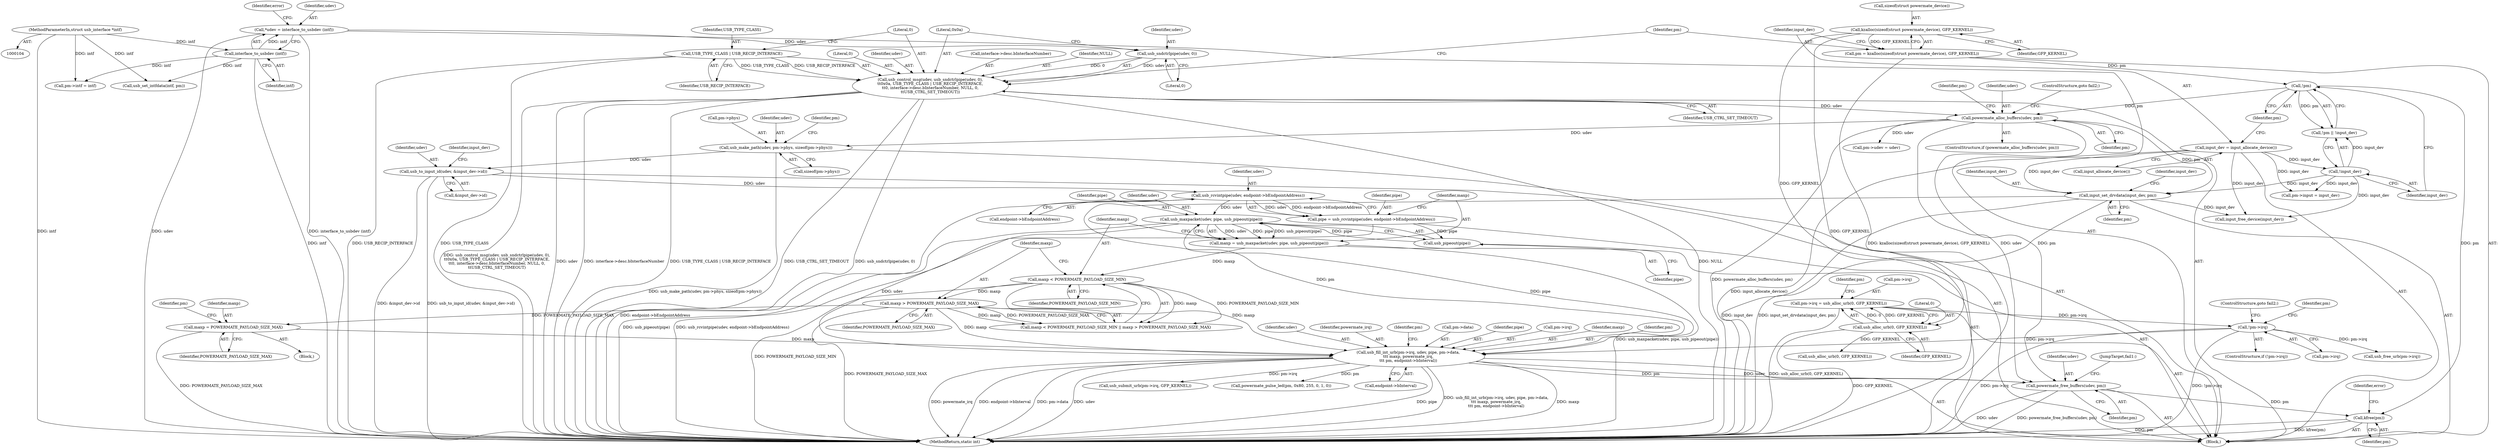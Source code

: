 digraph "0_linux_9c6ba456711687b794dcf285856fc14e2c76074f@API" {
"1000477" [label="(Call,powermate_free_buffers(udev, pm))"];
"1000386" [label="(Call,usb_fill_int_urb(pm->irq, udev, pipe, pm->data,\n\t\t\t maxp, powermate_irq,\n\t\t\t pm, endpoint->bInterval))"];
"1000204" [label="(Call,!pm->irq)"];
"1000196" [label="(Call,pm->irq = usb_alloc_urb(0, GFP_KERNEL))"];
"1000200" [label="(Call,usb_alloc_urb(0, GFP_KERNEL))"];
"1000177" [label="(Call,kzalloc(sizeof(struct powermate_device), GFP_KERNEL))"];
"1000369" [label="(Call,usb_maxpacket(udev, pipe, usb_pipeout(pipe)))"];
"1000362" [label="(Call,usb_rcvintpipe(udev, endpoint->bEndpointAddress))"];
"1000295" [label="(Call,usb_to_input_id(udev, &input_dev->id))"];
"1000237" [label="(Call,usb_make_path(udev, pm->phys, sizeof(pm->phys)))"];
"1000192" [label="(Call,powermate_alloc_buffers(udev, pm))"];
"1000157" [label="(Call,usb_control_msg(udev, usb_sndctrlpipe(udev, 0),\n\t\t0x0a, USB_TYPE_CLASS | USB_RECIP_INTERFACE,\n\t\t0, interface->desc.bInterfaceNumber, NULL, 0,\n\t\tUSB_CTRL_SET_TIMEOUT))"];
"1000159" [label="(Call,usb_sndctrlpipe(udev, 0))"];
"1000109" [label="(Call,*udev = interface_to_usbdev (intf))"];
"1000111" [label="(Call,interface_to_usbdev (intf))"];
"1000105" [label="(MethodParameterIn,struct usb_interface *intf)"];
"1000163" [label="(Call,USB_TYPE_CLASS | USB_RECIP_INTERFACE)"];
"1000186" [label="(Call,!pm)"];
"1000175" [label="(Call,pm = kzalloc(sizeof(struct powermate_device), GFP_KERNEL))"];
"1000372" [label="(Call,usb_pipeout(pipe))"];
"1000360" [label="(Call,pipe = usb_rcvintpipe(udev, endpoint->bEndpointAddress))"];
"1000376" [label="(Call,maxp < POWERMATE_PAYLOAD_SIZE_MIN)"];
"1000367" [label="(Call,maxp = usb_maxpacket(udev, pipe, usb_pipeout(pipe)))"];
"1000383" [label="(Call,maxp = POWERMATE_PAYLOAD_SIZE_MAX)"];
"1000379" [label="(Call,maxp > POWERMATE_PAYLOAD_SIZE_MAX)"];
"1000311" [label="(Call,input_set_drvdata(input_dev, pm))"];
"1000181" [label="(Call,input_dev = input_allocate_device())"];
"1000188" [label="(Call,!input_dev)"];
"1000483" [label="(Call,kfree(pm))"];
"1000396" [label="(Identifier,powermate_irq)"];
"1000404" [label="(Identifier,pm)"];
"1000381" [label="(Identifier,POWERMATE_PAYLOAD_SIZE_MAX)"];
"1000175" [label="(Call,pm = kzalloc(sizeof(struct powermate_device), GFP_KERNEL))"];
"1000484" [label="(Identifier,pm)"];
"1000296" [label="(Identifier,udev)"];
"1000195" [label="(ControlStructure,goto fail2;)"];
"1000180" [label="(Identifier,GFP_KERNEL)"];
"1000449" [label="(Call,powermate_pulse_led(pm, 0x80, 255, 0, 1, 0))"];
"1000481" [label="(Call,input_free_device(input_dev))"];
"1000363" [label="(Identifier,udev)"];
"1000105" [label="(MethodParameterIn,struct usb_interface *intf)"];
"1000386" [label="(Call,usb_fill_int_urb(pm->irq, udev, pipe, pm->data,\n\t\t\t maxp, powermate_irq,\n\t\t\t pm, endpoint->bInterval))"];
"1000472" [label="(Call,usb_free_urb(pm->irq))"];
"1000456" [label="(Call,usb_set_intfdata(intf, pm))"];
"1000177" [label="(Call,kzalloc(sizeof(struct powermate_device), GFP_KERNEL))"];
"1000478" [label="(Identifier,udev)"];
"1000192" [label="(Call,powermate_alloc_buffers(udev, pm))"];
"1000239" [label="(Call,pm->phys)"];
"1000370" [label="(Identifier,udev)"];
"1000111" [label="(Call,interface_to_usbdev (intf))"];
"1000112" [label="(Identifier,intf)"];
"1000198" [label="(Identifier,pm)"];
"1000378" [label="(Identifier,POWERMATE_PAYLOAD_SIZE_MIN)"];
"1000297" [label="(Call,&input_dev->id)"];
"1000486" [label="(Identifier,error)"];
"1000364" [label="(Call,endpoint->bEndpointAddress)"];
"1000193" [label="(Identifier,udev)"];
"1000379" [label="(Call,maxp > POWERMATE_PAYLOAD_SIZE_MAX)"];
"1000189" [label="(Identifier,input_dev)"];
"1000368" [label="(Identifier,maxp)"];
"1000392" [label="(Call,pm->data)"];
"1000166" [label="(Literal,0)"];
"1000181" [label="(Call,input_dev = input_allocate_device())"];
"1000121" [label="(Identifier,error)"];
"1000477" [label="(Call,powermate_free_buffers(udev, pm))"];
"1000213" [label="(Call,usb_alloc_urb(0, GFP_KERNEL))"];
"1000194" [label="(Identifier,pm)"];
"1000182" [label="(Identifier,input_dev)"];
"1000385" [label="(Identifier,POWERMATE_PAYLOAD_SIZE_MAX)"];
"1000391" [label="(Identifier,pipe)"];
"1000162" [label="(Literal,0x0a)"];
"1000183" [label="(Call,input_allocate_device())"];
"1000242" [label="(Call,sizeof(pm->phys))"];
"1000163" [label="(Call,USB_TYPE_CLASS | USB_RECIP_INTERFACE)"];
"1000375" [label="(Call,maxp < POWERMATE_PAYLOAD_SIZE_MIN || maxp > POWERMATE_PAYLOAD_SIZE_MAX)"];
"1000203" [label="(ControlStructure,if (!pm->irq))"];
"1000312" [label="(Identifier,input_dev)"];
"1000176" [label="(Identifier,pm)"];
"1000232" [label="(Call,pm->input = input_dev)"];
"1000185" [label="(Call,!pm || !input_dev)"];
"1000222" [label="(Call,pm->udev = udev)"];
"1000376" [label="(Call,maxp < POWERMATE_PAYLOAD_SIZE_MIN)"];
"1000238" [label="(Identifier,udev)"];
"1000158" [label="(Identifier,udev)"];
"1000204" [label="(Call,!pm->irq)"];
"1000295" [label="(Call,usb_to_input_id(udev, &input_dev->id))"];
"1000191" [label="(ControlStructure,if (powermate_alloc_buffers(udev, pm)))"];
"1000188" [label="(Call,!input_dev)"];
"1000483" [label="(Call,kfree(pm))"];
"1000362" [label="(Call,usb_rcvintpipe(udev, endpoint->bEndpointAddress))"];
"1000373" [label="(Identifier,pipe)"];
"1000237" [label="(Call,usb_make_path(udev, pm->phys, sizeof(pm->phys)))"];
"1000110" [label="(Identifier,udev)"];
"1000387" [label="(Call,pm->irq)"];
"1000173" [label="(Literal,0)"];
"1000395" [label="(Identifier,maxp)"];
"1000206" [label="(Identifier,pm)"];
"1000164" [label="(Identifier,USB_TYPE_CLASS)"];
"1000311" [label="(Call,input_set_drvdata(input_dev, pm))"];
"1000397" [label="(Identifier,pm)"];
"1000383" [label="(Call,maxp = POWERMATE_PAYLOAD_SIZE_MAX)"];
"1000165" [label="(Identifier,USB_RECIP_INTERFACE)"];
"1000382" [label="(Block,)"];
"1000107" [label="(Block,)"];
"1000202" [label="(Identifier,GFP_KERNEL)"];
"1000211" [label="(Identifier,pm)"];
"1000197" [label="(Call,pm->irq)"];
"1000371" [label="(Identifier,pipe)"];
"1000367" [label="(Call,maxp = usb_maxpacket(udev, pipe, usb_pipeout(pipe)))"];
"1000187" [label="(Identifier,pm)"];
"1000479" [label="(Identifier,pm)"];
"1000196" [label="(Call,pm->irq = usb_alloc_urb(0, GFP_KERNEL))"];
"1000304" [label="(Identifier,input_dev)"];
"1000167" [label="(Call,interface->desc.bInterfaceNumber)"];
"1000248" [label="(Identifier,pm)"];
"1000360" [label="(Call,pipe = usb_rcvintpipe(udev, endpoint->bEndpointAddress))"];
"1000390" [label="(Identifier,udev)"];
"1000487" [label="(MethodReturn,static int)"];
"1000380" [label="(Identifier,maxp)"];
"1000361" [label="(Identifier,pipe)"];
"1000109" [label="(Call,*udev = interface_to_usbdev (intf))"];
"1000372" [label="(Call,usb_pipeout(pipe))"];
"1000480" [label="(JumpTarget,fail1:)"];
"1000369" [label="(Call,usb_maxpacket(udev, pipe, usb_pipeout(pipe)))"];
"1000384" [label="(Identifier,maxp)"];
"1000157" [label="(Call,usb_control_msg(udev, usb_sndctrlpipe(udev, 0),\n\t\t0x0a, USB_TYPE_CLASS | USB_RECIP_INTERFACE,\n\t\t0, interface->desc.bInterfaceNumber, NULL, 0,\n\t\tUSB_CTRL_SET_TIMEOUT))"];
"1000200" [label="(Call,usb_alloc_urb(0, GFP_KERNEL))"];
"1000316" [label="(Identifier,input_dev)"];
"1000227" [label="(Call,pm->intf = intf)"];
"1000186" [label="(Call,!pm)"];
"1000161" [label="(Literal,0)"];
"1000160" [label="(Identifier,udev)"];
"1000174" [label="(Identifier,USB_CTRL_SET_TIMEOUT)"];
"1000377" [label="(Identifier,maxp)"];
"1000313" [label="(Identifier,pm)"];
"1000398" [label="(Call,endpoint->bInterval)"];
"1000201" [label="(Literal,0)"];
"1000178" [label="(Call,sizeof(struct powermate_device))"];
"1000388" [label="(Identifier,pm)"];
"1000159" [label="(Call,usb_sndctrlpipe(udev, 0))"];
"1000208" [label="(ControlStructure,goto fail2;)"];
"1000205" [label="(Call,pm->irq)"];
"1000418" [label="(Call,usb_submit_urb(pm->irq, GFP_KERNEL))"];
"1000172" [label="(Identifier,NULL)"];
"1000477" -> "1000107"  [label="AST: "];
"1000477" -> "1000479"  [label="CFG: "];
"1000478" -> "1000477"  [label="AST: "];
"1000479" -> "1000477"  [label="AST: "];
"1000480" -> "1000477"  [label="CFG: "];
"1000477" -> "1000487"  [label="DDG: powermate_free_buffers(udev, pm)"];
"1000477" -> "1000487"  [label="DDG: udev"];
"1000386" -> "1000477"  [label="DDG: udev"];
"1000386" -> "1000477"  [label="DDG: pm"];
"1000192" -> "1000477"  [label="DDG: udev"];
"1000192" -> "1000477"  [label="DDG: pm"];
"1000477" -> "1000483"  [label="DDG: pm"];
"1000386" -> "1000107"  [label="AST: "];
"1000386" -> "1000398"  [label="CFG: "];
"1000387" -> "1000386"  [label="AST: "];
"1000390" -> "1000386"  [label="AST: "];
"1000391" -> "1000386"  [label="AST: "];
"1000392" -> "1000386"  [label="AST: "];
"1000395" -> "1000386"  [label="AST: "];
"1000396" -> "1000386"  [label="AST: "];
"1000397" -> "1000386"  [label="AST: "];
"1000398" -> "1000386"  [label="AST: "];
"1000404" -> "1000386"  [label="CFG: "];
"1000386" -> "1000487"  [label="DDG: powermate_irq"];
"1000386" -> "1000487"  [label="DDG: endpoint->bInterval"];
"1000386" -> "1000487"  [label="DDG: pm->data"];
"1000386" -> "1000487"  [label="DDG: udev"];
"1000386" -> "1000487"  [label="DDG: pipe"];
"1000386" -> "1000487"  [label="DDG: usb_fill_int_urb(pm->irq, udev, pipe, pm->data,\n\t\t\t maxp, powermate_irq,\n\t\t\t pm, endpoint->bInterval)"];
"1000386" -> "1000487"  [label="DDG: maxp"];
"1000204" -> "1000386"  [label="DDG: pm->irq"];
"1000369" -> "1000386"  [label="DDG: udev"];
"1000369" -> "1000386"  [label="DDG: pipe"];
"1000376" -> "1000386"  [label="DDG: maxp"];
"1000383" -> "1000386"  [label="DDG: maxp"];
"1000379" -> "1000386"  [label="DDG: maxp"];
"1000311" -> "1000386"  [label="DDG: pm"];
"1000386" -> "1000418"  [label="DDG: pm->irq"];
"1000386" -> "1000449"  [label="DDG: pm"];
"1000204" -> "1000203"  [label="AST: "];
"1000204" -> "1000205"  [label="CFG: "];
"1000205" -> "1000204"  [label="AST: "];
"1000208" -> "1000204"  [label="CFG: "];
"1000211" -> "1000204"  [label="CFG: "];
"1000204" -> "1000487"  [label="DDG: pm->irq"];
"1000204" -> "1000487"  [label="DDG: !pm->irq"];
"1000196" -> "1000204"  [label="DDG: pm->irq"];
"1000204" -> "1000472"  [label="DDG: pm->irq"];
"1000196" -> "1000107"  [label="AST: "];
"1000196" -> "1000200"  [label="CFG: "];
"1000197" -> "1000196"  [label="AST: "];
"1000200" -> "1000196"  [label="AST: "];
"1000206" -> "1000196"  [label="CFG: "];
"1000196" -> "1000487"  [label="DDG: usb_alloc_urb(0, GFP_KERNEL)"];
"1000200" -> "1000196"  [label="DDG: 0"];
"1000200" -> "1000196"  [label="DDG: GFP_KERNEL"];
"1000200" -> "1000202"  [label="CFG: "];
"1000201" -> "1000200"  [label="AST: "];
"1000202" -> "1000200"  [label="AST: "];
"1000200" -> "1000487"  [label="DDG: GFP_KERNEL"];
"1000177" -> "1000200"  [label="DDG: GFP_KERNEL"];
"1000200" -> "1000213"  [label="DDG: GFP_KERNEL"];
"1000177" -> "1000175"  [label="AST: "];
"1000177" -> "1000180"  [label="CFG: "];
"1000178" -> "1000177"  [label="AST: "];
"1000180" -> "1000177"  [label="AST: "];
"1000175" -> "1000177"  [label="CFG: "];
"1000177" -> "1000487"  [label="DDG: GFP_KERNEL"];
"1000177" -> "1000175"  [label="DDG: GFP_KERNEL"];
"1000369" -> "1000367"  [label="AST: "];
"1000369" -> "1000372"  [label="CFG: "];
"1000370" -> "1000369"  [label="AST: "];
"1000371" -> "1000369"  [label="AST: "];
"1000372" -> "1000369"  [label="AST: "];
"1000367" -> "1000369"  [label="CFG: "];
"1000369" -> "1000487"  [label="DDG: usb_pipeout(pipe)"];
"1000369" -> "1000367"  [label="DDG: udev"];
"1000369" -> "1000367"  [label="DDG: pipe"];
"1000369" -> "1000367"  [label="DDG: usb_pipeout(pipe)"];
"1000362" -> "1000369"  [label="DDG: udev"];
"1000372" -> "1000369"  [label="DDG: pipe"];
"1000362" -> "1000360"  [label="AST: "];
"1000362" -> "1000364"  [label="CFG: "];
"1000363" -> "1000362"  [label="AST: "];
"1000364" -> "1000362"  [label="AST: "];
"1000360" -> "1000362"  [label="CFG: "];
"1000362" -> "1000487"  [label="DDG: endpoint->bEndpointAddress"];
"1000362" -> "1000360"  [label="DDG: udev"];
"1000362" -> "1000360"  [label="DDG: endpoint->bEndpointAddress"];
"1000295" -> "1000362"  [label="DDG: udev"];
"1000295" -> "1000107"  [label="AST: "];
"1000295" -> "1000297"  [label="CFG: "];
"1000296" -> "1000295"  [label="AST: "];
"1000297" -> "1000295"  [label="AST: "];
"1000304" -> "1000295"  [label="CFG: "];
"1000295" -> "1000487"  [label="DDG: &input_dev->id"];
"1000295" -> "1000487"  [label="DDG: usb_to_input_id(udev, &input_dev->id)"];
"1000237" -> "1000295"  [label="DDG: udev"];
"1000237" -> "1000107"  [label="AST: "];
"1000237" -> "1000242"  [label="CFG: "];
"1000238" -> "1000237"  [label="AST: "];
"1000239" -> "1000237"  [label="AST: "];
"1000242" -> "1000237"  [label="AST: "];
"1000248" -> "1000237"  [label="CFG: "];
"1000237" -> "1000487"  [label="DDG: usb_make_path(udev, pm->phys, sizeof(pm->phys))"];
"1000192" -> "1000237"  [label="DDG: udev"];
"1000192" -> "1000191"  [label="AST: "];
"1000192" -> "1000194"  [label="CFG: "];
"1000193" -> "1000192"  [label="AST: "];
"1000194" -> "1000192"  [label="AST: "];
"1000195" -> "1000192"  [label="CFG: "];
"1000198" -> "1000192"  [label="CFG: "];
"1000192" -> "1000487"  [label="DDG: powermate_alloc_buffers(udev, pm)"];
"1000157" -> "1000192"  [label="DDG: udev"];
"1000186" -> "1000192"  [label="DDG: pm"];
"1000192" -> "1000222"  [label="DDG: udev"];
"1000192" -> "1000311"  [label="DDG: pm"];
"1000157" -> "1000107"  [label="AST: "];
"1000157" -> "1000174"  [label="CFG: "];
"1000158" -> "1000157"  [label="AST: "];
"1000159" -> "1000157"  [label="AST: "];
"1000162" -> "1000157"  [label="AST: "];
"1000163" -> "1000157"  [label="AST: "];
"1000166" -> "1000157"  [label="AST: "];
"1000167" -> "1000157"  [label="AST: "];
"1000172" -> "1000157"  [label="AST: "];
"1000173" -> "1000157"  [label="AST: "];
"1000174" -> "1000157"  [label="AST: "];
"1000176" -> "1000157"  [label="CFG: "];
"1000157" -> "1000487"  [label="DDG: usb_sndctrlpipe(udev, 0)"];
"1000157" -> "1000487"  [label="DDG: NULL"];
"1000157" -> "1000487"  [label="DDG: usb_control_msg(udev, usb_sndctrlpipe(udev, 0),\n\t\t0x0a, USB_TYPE_CLASS | USB_RECIP_INTERFACE,\n\t\t0, interface->desc.bInterfaceNumber, NULL, 0,\n\t\tUSB_CTRL_SET_TIMEOUT)"];
"1000157" -> "1000487"  [label="DDG: udev"];
"1000157" -> "1000487"  [label="DDG: interface->desc.bInterfaceNumber"];
"1000157" -> "1000487"  [label="DDG: USB_TYPE_CLASS | USB_RECIP_INTERFACE"];
"1000157" -> "1000487"  [label="DDG: USB_CTRL_SET_TIMEOUT"];
"1000159" -> "1000157"  [label="DDG: udev"];
"1000159" -> "1000157"  [label="DDG: 0"];
"1000163" -> "1000157"  [label="DDG: USB_TYPE_CLASS"];
"1000163" -> "1000157"  [label="DDG: USB_RECIP_INTERFACE"];
"1000159" -> "1000161"  [label="CFG: "];
"1000160" -> "1000159"  [label="AST: "];
"1000161" -> "1000159"  [label="AST: "];
"1000162" -> "1000159"  [label="CFG: "];
"1000109" -> "1000159"  [label="DDG: udev"];
"1000109" -> "1000107"  [label="AST: "];
"1000109" -> "1000111"  [label="CFG: "];
"1000110" -> "1000109"  [label="AST: "];
"1000111" -> "1000109"  [label="AST: "];
"1000121" -> "1000109"  [label="CFG: "];
"1000109" -> "1000487"  [label="DDG: udev"];
"1000109" -> "1000487"  [label="DDG: interface_to_usbdev (intf)"];
"1000111" -> "1000109"  [label="DDG: intf"];
"1000111" -> "1000112"  [label="CFG: "];
"1000112" -> "1000111"  [label="AST: "];
"1000111" -> "1000487"  [label="DDG: intf"];
"1000105" -> "1000111"  [label="DDG: intf"];
"1000111" -> "1000227"  [label="DDG: intf"];
"1000111" -> "1000456"  [label="DDG: intf"];
"1000105" -> "1000104"  [label="AST: "];
"1000105" -> "1000487"  [label="DDG: intf"];
"1000105" -> "1000227"  [label="DDG: intf"];
"1000105" -> "1000456"  [label="DDG: intf"];
"1000163" -> "1000165"  [label="CFG: "];
"1000164" -> "1000163"  [label="AST: "];
"1000165" -> "1000163"  [label="AST: "];
"1000166" -> "1000163"  [label="CFG: "];
"1000163" -> "1000487"  [label="DDG: USB_TYPE_CLASS"];
"1000163" -> "1000487"  [label="DDG: USB_RECIP_INTERFACE"];
"1000186" -> "1000185"  [label="AST: "];
"1000186" -> "1000187"  [label="CFG: "];
"1000187" -> "1000186"  [label="AST: "];
"1000189" -> "1000186"  [label="CFG: "];
"1000185" -> "1000186"  [label="CFG: "];
"1000186" -> "1000185"  [label="DDG: pm"];
"1000175" -> "1000186"  [label="DDG: pm"];
"1000186" -> "1000483"  [label="DDG: pm"];
"1000175" -> "1000107"  [label="AST: "];
"1000176" -> "1000175"  [label="AST: "];
"1000182" -> "1000175"  [label="CFG: "];
"1000175" -> "1000487"  [label="DDG: kzalloc(sizeof(struct powermate_device), GFP_KERNEL)"];
"1000372" -> "1000373"  [label="CFG: "];
"1000373" -> "1000372"  [label="AST: "];
"1000360" -> "1000372"  [label="DDG: pipe"];
"1000360" -> "1000107"  [label="AST: "];
"1000361" -> "1000360"  [label="AST: "];
"1000368" -> "1000360"  [label="CFG: "];
"1000360" -> "1000487"  [label="DDG: usb_rcvintpipe(udev, endpoint->bEndpointAddress)"];
"1000376" -> "1000375"  [label="AST: "];
"1000376" -> "1000378"  [label="CFG: "];
"1000377" -> "1000376"  [label="AST: "];
"1000378" -> "1000376"  [label="AST: "];
"1000380" -> "1000376"  [label="CFG: "];
"1000375" -> "1000376"  [label="CFG: "];
"1000376" -> "1000487"  [label="DDG: POWERMATE_PAYLOAD_SIZE_MIN"];
"1000376" -> "1000375"  [label="DDG: maxp"];
"1000376" -> "1000375"  [label="DDG: POWERMATE_PAYLOAD_SIZE_MIN"];
"1000367" -> "1000376"  [label="DDG: maxp"];
"1000376" -> "1000379"  [label="DDG: maxp"];
"1000367" -> "1000107"  [label="AST: "];
"1000368" -> "1000367"  [label="AST: "];
"1000377" -> "1000367"  [label="CFG: "];
"1000367" -> "1000487"  [label="DDG: usb_maxpacket(udev, pipe, usb_pipeout(pipe))"];
"1000383" -> "1000382"  [label="AST: "];
"1000383" -> "1000385"  [label="CFG: "];
"1000384" -> "1000383"  [label="AST: "];
"1000385" -> "1000383"  [label="AST: "];
"1000388" -> "1000383"  [label="CFG: "];
"1000383" -> "1000487"  [label="DDG: POWERMATE_PAYLOAD_SIZE_MAX"];
"1000379" -> "1000383"  [label="DDG: POWERMATE_PAYLOAD_SIZE_MAX"];
"1000379" -> "1000375"  [label="AST: "];
"1000379" -> "1000381"  [label="CFG: "];
"1000380" -> "1000379"  [label="AST: "];
"1000381" -> "1000379"  [label="AST: "];
"1000375" -> "1000379"  [label="CFG: "];
"1000379" -> "1000487"  [label="DDG: POWERMATE_PAYLOAD_SIZE_MAX"];
"1000379" -> "1000375"  [label="DDG: maxp"];
"1000379" -> "1000375"  [label="DDG: POWERMATE_PAYLOAD_SIZE_MAX"];
"1000311" -> "1000107"  [label="AST: "];
"1000311" -> "1000313"  [label="CFG: "];
"1000312" -> "1000311"  [label="AST: "];
"1000313" -> "1000311"  [label="AST: "];
"1000316" -> "1000311"  [label="CFG: "];
"1000311" -> "1000487"  [label="DDG: input_dev"];
"1000311" -> "1000487"  [label="DDG: input_set_drvdata(input_dev, pm)"];
"1000181" -> "1000311"  [label="DDG: input_dev"];
"1000188" -> "1000311"  [label="DDG: input_dev"];
"1000311" -> "1000481"  [label="DDG: input_dev"];
"1000181" -> "1000107"  [label="AST: "];
"1000181" -> "1000183"  [label="CFG: "];
"1000182" -> "1000181"  [label="AST: "];
"1000183" -> "1000181"  [label="AST: "];
"1000187" -> "1000181"  [label="CFG: "];
"1000181" -> "1000487"  [label="DDG: input_allocate_device()"];
"1000181" -> "1000188"  [label="DDG: input_dev"];
"1000181" -> "1000232"  [label="DDG: input_dev"];
"1000181" -> "1000481"  [label="DDG: input_dev"];
"1000188" -> "1000185"  [label="AST: "];
"1000188" -> "1000189"  [label="CFG: "];
"1000189" -> "1000188"  [label="AST: "];
"1000185" -> "1000188"  [label="CFG: "];
"1000188" -> "1000185"  [label="DDG: input_dev"];
"1000188" -> "1000232"  [label="DDG: input_dev"];
"1000188" -> "1000481"  [label="DDG: input_dev"];
"1000483" -> "1000107"  [label="AST: "];
"1000483" -> "1000484"  [label="CFG: "];
"1000484" -> "1000483"  [label="AST: "];
"1000486" -> "1000483"  [label="CFG: "];
"1000483" -> "1000487"  [label="DDG: kfree(pm)"];
"1000483" -> "1000487"  [label="DDG: pm"];
}
